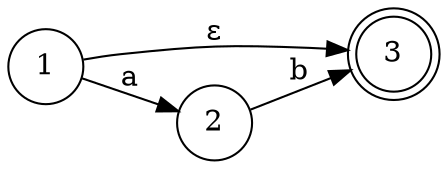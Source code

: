 digraph NFA {
    rankdir=LR;
    node [shape = doublecircle]; 3;
    node [shape = circle];
    1 -> 2 [label="a"];
    1 -> 3 [label="ε"];
    2 -> 3 [label="b"];
}